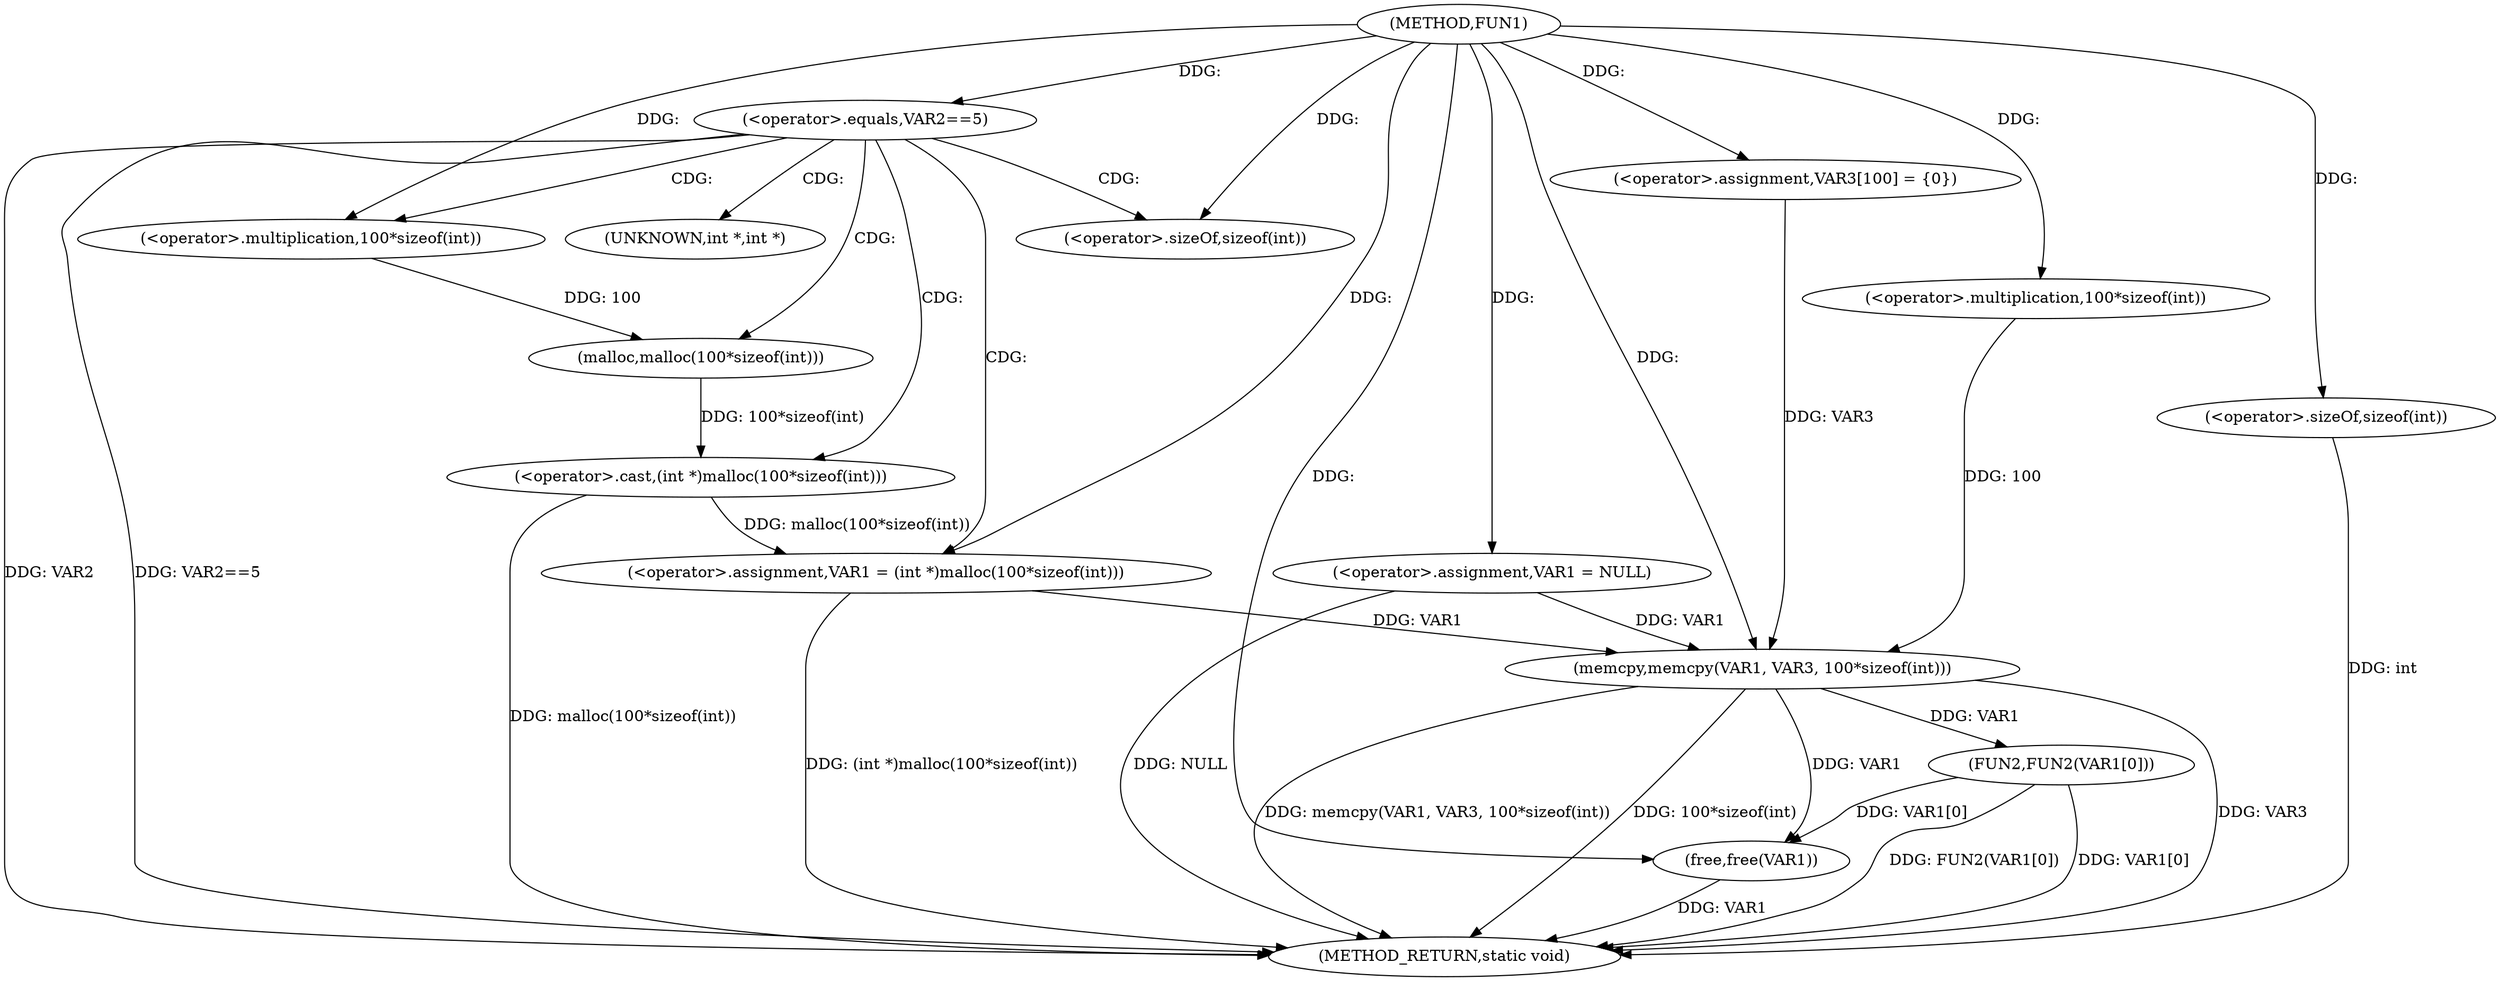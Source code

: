 digraph FUN1 {  
"1000100" [label = "(METHOD,FUN1)" ]
"1000137" [label = "(METHOD_RETURN,static void)" ]
"1000103" [label = "(<operator>.assignment,VAR1 = NULL)" ]
"1000107" [label = "(<operator>.equals,VAR2==5)" ]
"1000111" [label = "(<operator>.assignment,VAR1 = (int *)malloc(100*sizeof(int)))" ]
"1000113" [label = "(<operator>.cast,(int *)malloc(100*sizeof(int)))" ]
"1000115" [label = "(malloc,malloc(100*sizeof(int)))" ]
"1000116" [label = "(<operator>.multiplication,100*sizeof(int))" ]
"1000118" [label = "(<operator>.sizeOf,sizeof(int))" ]
"1000122" [label = "(<operator>.assignment,VAR3[100] = {0})" ]
"1000124" [label = "(memcpy,memcpy(VAR1, VAR3, 100*sizeof(int)))" ]
"1000127" [label = "(<operator>.multiplication,100*sizeof(int))" ]
"1000129" [label = "(<operator>.sizeOf,sizeof(int))" ]
"1000131" [label = "(FUN2,FUN2(VAR1[0]))" ]
"1000135" [label = "(free,free(VAR1))" ]
"1000114" [label = "(UNKNOWN,int *,int *)" ]
  "1000107" -> "1000137"  [ label = "DDG: VAR2"] 
  "1000107" -> "1000137"  [ label = "DDG: VAR2==5"] 
  "1000103" -> "1000137"  [ label = "DDG: NULL"] 
  "1000131" -> "1000137"  [ label = "DDG: VAR1[0]"] 
  "1000113" -> "1000137"  [ label = "DDG: malloc(100*sizeof(int))"] 
  "1000124" -> "1000137"  [ label = "DDG: 100*sizeof(int)"] 
  "1000129" -> "1000137"  [ label = "DDG: int"] 
  "1000124" -> "1000137"  [ label = "DDG: VAR3"] 
  "1000111" -> "1000137"  [ label = "DDG: (int *)malloc(100*sizeof(int))"] 
  "1000135" -> "1000137"  [ label = "DDG: VAR1"] 
  "1000131" -> "1000137"  [ label = "DDG: FUN2(VAR1[0])"] 
  "1000124" -> "1000137"  [ label = "DDG: memcpy(VAR1, VAR3, 100*sizeof(int))"] 
  "1000100" -> "1000103"  [ label = "DDG: "] 
  "1000100" -> "1000107"  [ label = "DDG: "] 
  "1000113" -> "1000111"  [ label = "DDG: malloc(100*sizeof(int))"] 
  "1000100" -> "1000111"  [ label = "DDG: "] 
  "1000115" -> "1000113"  [ label = "DDG: 100*sizeof(int)"] 
  "1000116" -> "1000115"  [ label = "DDG: 100"] 
  "1000100" -> "1000116"  [ label = "DDG: "] 
  "1000100" -> "1000118"  [ label = "DDG: "] 
  "1000100" -> "1000122"  [ label = "DDG: "] 
  "1000103" -> "1000124"  [ label = "DDG: VAR1"] 
  "1000111" -> "1000124"  [ label = "DDG: VAR1"] 
  "1000100" -> "1000124"  [ label = "DDG: "] 
  "1000122" -> "1000124"  [ label = "DDG: VAR3"] 
  "1000127" -> "1000124"  [ label = "DDG: 100"] 
  "1000100" -> "1000127"  [ label = "DDG: "] 
  "1000100" -> "1000129"  [ label = "DDG: "] 
  "1000124" -> "1000131"  [ label = "DDG: VAR1"] 
  "1000124" -> "1000135"  [ label = "DDG: VAR1"] 
  "1000131" -> "1000135"  [ label = "DDG: VAR1[0]"] 
  "1000100" -> "1000135"  [ label = "DDG: "] 
  "1000107" -> "1000115"  [ label = "CDG: "] 
  "1000107" -> "1000116"  [ label = "CDG: "] 
  "1000107" -> "1000113"  [ label = "CDG: "] 
  "1000107" -> "1000118"  [ label = "CDG: "] 
  "1000107" -> "1000111"  [ label = "CDG: "] 
  "1000107" -> "1000114"  [ label = "CDG: "] 
}
